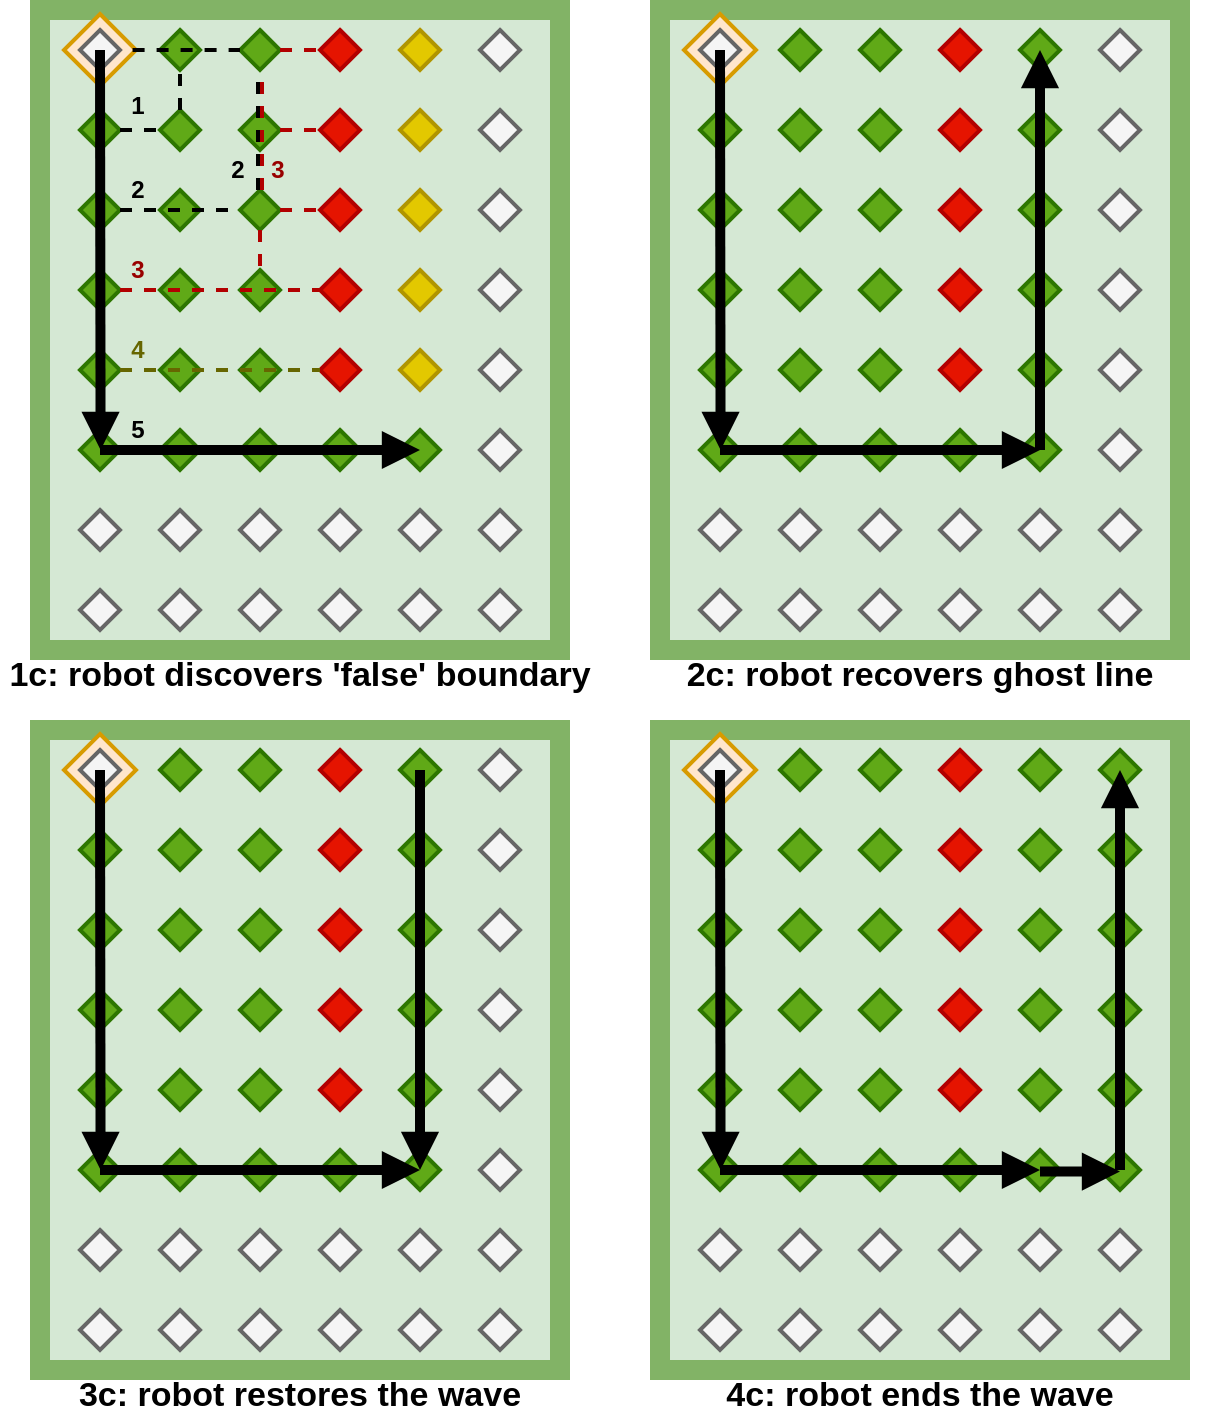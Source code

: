 <mxfile version="14.4.3" type="device"><diagram id="38rpAJSljCp4Y_t4XJB3" name="Pagina-1"><mxGraphModel dx="852" dy="494" grid="1" gridSize="10" guides="1" tooltips="1" connect="1" arrows="1" fold="1" page="1" pageScale="1" pageWidth="827" pageHeight="1169" math="0" shadow="0"><root><mxCell id="0"/><mxCell id="1" parent="0"/><mxCell id="gMYoaHBSusIvYIZKSMCl-1" value="" style="rounded=0;whiteSpace=wrap;html=1;strokeColor=#82b366;perimeterSpacing=0;strokeWidth=10;glass=0;shadow=0;sketch=0;fillColor=#D5E8D4;" parent="1" vertex="1"><mxGeometry x="180" y="360" width="260" height="320" as="geometry"/></mxCell><mxCell id="gMYoaHBSusIvYIZKSMCl-2" value="" style="rhombus;whiteSpace=wrap;html=1;strokeWidth=2;fillColor=#ffe6cc;strokeColor=#d79b00;" parent="1" vertex="1"><mxGeometry x="192" y="362" width="36" height="36" as="geometry"/></mxCell><mxCell id="gMYoaHBSusIvYIZKSMCl-3" value="" style="rhombus;whiteSpace=wrap;html=1;strokeWidth=2;fillColor=#f5f5f5;strokeColor=#666666;fontColor=#333333;" parent="1" vertex="1"><mxGeometry x="400.0" y="650" width="20" height="20" as="geometry"/></mxCell><mxCell id="gMYoaHBSusIvYIZKSMCl-4" value="" style="rhombus;whiteSpace=wrap;html=1;strokeWidth=2;fillColor=#f5f5f5;strokeColor=#666666;fontColor=#333333;" parent="1" vertex="1"><mxGeometry x="400.0" y="610" width="20" height="20" as="geometry"/></mxCell><mxCell id="gMYoaHBSusIvYIZKSMCl-5" value="" style="rhombus;whiteSpace=wrap;html=1;strokeWidth=2;fillColor=#f5f5f5;strokeColor=#666666;fontColor=#333333;" parent="1" vertex="1"><mxGeometry x="200" y="650" width="20" height="20" as="geometry"/></mxCell><mxCell id="gMYoaHBSusIvYIZKSMCl-6" value="" style="rhombus;whiteSpace=wrap;html=1;strokeWidth=2;fillColor=#f5f5f5;strokeColor=#666666;fontColor=#333333;" parent="1" vertex="1"><mxGeometry x="200" y="610" width="20" height="20" as="geometry"/></mxCell><mxCell id="gMYoaHBSusIvYIZKSMCl-7" value="" style="rhombus;whiteSpace=wrap;html=1;strokeWidth=2;fillColor=#60a917;strokeColor=#2D7600;fontColor=#ffffff;" parent="1" vertex="1"><mxGeometry x="280" y="570" width="20" height="20" as="geometry"/></mxCell><mxCell id="gMYoaHBSusIvYIZKSMCl-8" value="" style="rhombus;whiteSpace=wrap;html=1;strokeWidth=2;fillColor=#60a917;strokeColor=#2D7600;fontColor=#ffffff;" parent="1" vertex="1"><mxGeometry x="320.0" y="570" width="20" height="20" as="geometry"/></mxCell><mxCell id="gMYoaHBSusIvYIZKSMCl-9" value="" style="rhombus;whiteSpace=wrap;html=1;strokeWidth=2;fillColor=#60a917;strokeColor=#2D7600;fontColor=#ffffff;" parent="1" vertex="1"><mxGeometry x="360.0" y="570" width="20" height="20" as="geometry"/></mxCell><mxCell id="gMYoaHBSusIvYIZKSMCl-10" value="" style="rhombus;whiteSpace=wrap;html=1;strokeWidth=2;fillColor=#f5f5f5;strokeColor=#666666;fontColor=#333333;" parent="1" vertex="1"><mxGeometry x="400.0" y="570" width="20" height="20" as="geometry"/></mxCell><mxCell id="gMYoaHBSusIvYIZKSMCl-11" value="" style="rhombus;whiteSpace=wrap;html=1;strokeWidth=2;fillColor=#60a917;strokeColor=#2D7600;fontColor=#ffffff;" parent="1" vertex="1"><mxGeometry x="200" y="570" width="20" height="20" as="geometry"/></mxCell><mxCell id="gMYoaHBSusIvYIZKSMCl-12" value="" style="rhombus;whiteSpace=wrap;html=1;strokeWidth=2;fillColor=#60a917;strokeColor=#2D7600;fontColor=#ffffff;" parent="1" vertex="1"><mxGeometry x="240" y="570" width="20" height="20" as="geometry"/></mxCell><mxCell id="gMYoaHBSusIvYIZKSMCl-13" value="" style="rhombus;whiteSpace=wrap;html=1;strokeWidth=2;fillColor=#60a917;strokeColor=#2D7600;fontColor=#ffffff;" parent="1" vertex="1"><mxGeometry x="280" y="530" width="20" height="20" as="geometry"/></mxCell><mxCell id="gMYoaHBSusIvYIZKSMCl-14" value="" style="rhombus;whiteSpace=wrap;html=1;strokeWidth=2;fillColor=#e51400;strokeColor=#B20000;fontColor=#ffffff;" parent="1" vertex="1"><mxGeometry x="320.0" y="530" width="20" height="20" as="geometry"/></mxCell><mxCell id="gMYoaHBSusIvYIZKSMCl-15" value="" style="rhombus;whiteSpace=wrap;html=1;strokeWidth=2;fillColor=#e3c800;strokeColor=#B09500;fontColor=#ffffff;" parent="1" vertex="1"><mxGeometry x="360.0" y="530" width="20" height="20" as="geometry"/></mxCell><mxCell id="gMYoaHBSusIvYIZKSMCl-16" value="" style="rhombus;whiteSpace=wrap;html=1;strokeWidth=2;fillColor=#f5f5f5;strokeColor=#666666;fontColor=#333333;" parent="1" vertex="1"><mxGeometry x="400.0" y="530" width="20" height="20" as="geometry"/></mxCell><mxCell id="gMYoaHBSusIvYIZKSMCl-17" value="" style="rhombus;whiteSpace=wrap;html=1;strokeWidth=2;fillColor=#60a917;strokeColor=#2D7600;fontColor=#ffffff;" parent="1" vertex="1"><mxGeometry x="200" y="530" width="20" height="20" as="geometry"/></mxCell><mxCell id="gMYoaHBSusIvYIZKSMCl-18" value="" style="rhombus;whiteSpace=wrap;html=1;strokeWidth=2;fillColor=#60a917;strokeColor=#2D7600;fontColor=#ffffff;" parent="1" vertex="1"><mxGeometry x="240" y="530" width="20" height="20" as="geometry"/></mxCell><mxCell id="gMYoaHBSusIvYIZKSMCl-19" value="" style="rhombus;whiteSpace=wrap;html=1;strokeWidth=2;fillColor=#60a917;strokeColor=#2D7600;fontColor=#ffffff;" parent="1" vertex="1"><mxGeometry x="280" y="490" width="20" height="20" as="geometry"/></mxCell><mxCell id="gMYoaHBSusIvYIZKSMCl-20" value="" style="rhombus;whiteSpace=wrap;html=1;strokeWidth=2;fillColor=#e51400;strokeColor=#B20000;fontColor=#ffffff;" parent="1" vertex="1"><mxGeometry x="320.0" y="490" width="20" height="20" as="geometry"/></mxCell><mxCell id="gMYoaHBSusIvYIZKSMCl-21" value="" style="rhombus;whiteSpace=wrap;html=1;strokeWidth=2;fillColor=#e3c800;strokeColor=#B09500;fontColor=#ffffff;" parent="1" vertex="1"><mxGeometry x="360.0" y="490" width="20" height="20" as="geometry"/></mxCell><mxCell id="gMYoaHBSusIvYIZKSMCl-22" value="" style="rhombus;whiteSpace=wrap;html=1;strokeWidth=2;fillColor=#f5f5f5;strokeColor=#666666;fontColor=#333333;" parent="1" vertex="1"><mxGeometry x="400.0" y="490" width="20" height="20" as="geometry"/></mxCell><mxCell id="gMYoaHBSusIvYIZKSMCl-23" value="" style="rhombus;whiteSpace=wrap;html=1;strokeWidth=2;fillColor=#60a917;strokeColor=#2D7600;fontColor=#ffffff;" parent="1" vertex="1"><mxGeometry x="200" y="490" width="20" height="20" as="geometry"/></mxCell><mxCell id="gMYoaHBSusIvYIZKSMCl-24" value="" style="rhombus;whiteSpace=wrap;html=1;strokeWidth=2;fillColor=#60a917;strokeColor=#2D7600;fontColor=#ffffff;" parent="1" vertex="1"><mxGeometry x="240" y="490" width="20" height="20" as="geometry"/></mxCell><mxCell id="gMYoaHBSusIvYIZKSMCl-25" value="" style="rhombus;whiteSpace=wrap;html=1;strokeWidth=2;fillColor=#60a917;strokeColor=#2D7600;fontColor=#ffffff;" parent="1" vertex="1"><mxGeometry x="280" y="450" width="20" height="20" as="geometry"/></mxCell><mxCell id="gMYoaHBSusIvYIZKSMCl-26" value="" style="rhombus;whiteSpace=wrap;html=1;strokeWidth=2;fillColor=#e51400;fontColor=#ffffff;strokeColor=#B20000;" parent="1" vertex="1"><mxGeometry x="320.0" y="450" width="20" height="20" as="geometry"/></mxCell><mxCell id="gMYoaHBSusIvYIZKSMCl-27" value="" style="rhombus;whiteSpace=wrap;html=1;strokeWidth=2;fillColor=#e3c800;strokeColor=#B09500;fontColor=#ffffff;" parent="1" vertex="1"><mxGeometry x="360.0" y="450" width="20" height="20" as="geometry"/></mxCell><mxCell id="gMYoaHBSusIvYIZKSMCl-28" value="" style="rhombus;whiteSpace=wrap;html=1;strokeWidth=2;fillColor=#f5f5f5;strokeColor=#666666;fontColor=#333333;" parent="1" vertex="1"><mxGeometry x="400.0" y="450" width="20" height="20" as="geometry"/></mxCell><mxCell id="gMYoaHBSusIvYIZKSMCl-29" value="" style="rhombus;whiteSpace=wrap;html=1;strokeWidth=2;fillColor=#60a917;strokeColor=#2D7600;fontColor=#ffffff;" parent="1" vertex="1"><mxGeometry x="200" y="450" width="20" height="20" as="geometry"/></mxCell><mxCell id="gMYoaHBSusIvYIZKSMCl-30" value="" style="rhombus;whiteSpace=wrap;html=1;strokeWidth=2;fillColor=#60a917;strokeColor=#2D7600;fontColor=#ffffff;" parent="1" vertex="1"><mxGeometry x="240" y="450" width="20" height="20" as="geometry"/></mxCell><mxCell id="gMYoaHBSusIvYIZKSMCl-31" value="" style="rhombus;whiteSpace=wrap;html=1;strokeWidth=2;fillColor=#60a917;strokeColor=#2D7600;fontColor=#ffffff;" parent="1" vertex="1"><mxGeometry x="280" y="370" width="20" height="20" as="geometry"/></mxCell><mxCell id="gMYoaHBSusIvYIZKSMCl-32" value="" style="rhombus;whiteSpace=wrap;html=1;strokeWidth=2;fillColor=#e51400;strokeColor=#B20000;fontColor=#ffffff;" parent="1" vertex="1"><mxGeometry x="320.0" y="370" width="20" height="20" as="geometry"/></mxCell><mxCell id="gMYoaHBSusIvYIZKSMCl-33" value="" style="rhombus;whiteSpace=wrap;html=1;strokeWidth=2;fillColor=#e3c800;strokeColor=#B09500;fontColor=#ffffff;" parent="1" vertex="1"><mxGeometry x="360.0" y="370" width="20" height="20" as="geometry"/></mxCell><mxCell id="gMYoaHBSusIvYIZKSMCl-34" value="" style="rhombus;whiteSpace=wrap;html=1;strokeWidth=2;fillColor=#f5f5f5;strokeColor=#666666;fontColor=#333333;" parent="1" vertex="1"><mxGeometry x="400.0" y="370" width="20" height="20" as="geometry"/></mxCell><mxCell id="gMYoaHBSusIvYIZKSMCl-35" value="" style="rhombus;whiteSpace=wrap;html=1;strokeWidth=2;fillColor=#f5f5f5;strokeColor=#666666;fontColor=#333333;" parent="1" vertex="1"><mxGeometry x="200" y="370" width="20" height="20" as="geometry"/></mxCell><mxCell id="gMYoaHBSusIvYIZKSMCl-36" value="" style="rhombus;whiteSpace=wrap;html=1;strokeWidth=2;fillColor=#60a917;strokeColor=#2D7600;fontColor=#ffffff;" parent="1" vertex="1"><mxGeometry x="240" y="370" width="20" height="20" as="geometry"/></mxCell><mxCell id="gMYoaHBSusIvYIZKSMCl-37" value="" style="rhombus;whiteSpace=wrap;html=1;strokeWidth=2;fillColor=#60a917;strokeColor=#2D7600;fontColor=#ffffff;" parent="1" vertex="1"><mxGeometry x="280" y="410" width="20" height="20" as="geometry"/></mxCell><mxCell id="gMYoaHBSusIvYIZKSMCl-38" value="" style="rhombus;whiteSpace=wrap;html=1;strokeWidth=2;fillColor=#e51400;strokeColor=#B20000;fontColor=#ffffff;" parent="1" vertex="1"><mxGeometry x="320.0" y="410" width="20" height="20" as="geometry"/></mxCell><mxCell id="gMYoaHBSusIvYIZKSMCl-39" value="" style="rhombus;whiteSpace=wrap;html=1;strokeWidth=2;fillColor=#e3c800;strokeColor=#B09500;fontColor=#ffffff;" parent="1" vertex="1"><mxGeometry x="360.0" y="410" width="20" height="20" as="geometry"/></mxCell><mxCell id="gMYoaHBSusIvYIZKSMCl-40" value="" style="rhombus;whiteSpace=wrap;html=1;strokeWidth=2;fillColor=#f5f5f5;strokeColor=#666666;fontColor=#333333;" parent="1" vertex="1"><mxGeometry x="400.0" y="410" width="20" height="20" as="geometry"/></mxCell><mxCell id="gMYoaHBSusIvYIZKSMCl-41" value="" style="rhombus;whiteSpace=wrap;html=1;strokeWidth=2;fillColor=#60a917;strokeColor=#2D7600;fontColor=#ffffff;" parent="1" vertex="1"><mxGeometry x="200" y="410" width="20" height="20" as="geometry"/></mxCell><mxCell id="gMYoaHBSusIvYIZKSMCl-42" value="" style="rhombus;whiteSpace=wrap;html=1;strokeWidth=2;fillColor=#60a917;strokeColor=#2D7600;fontColor=#ffffff;" parent="1" vertex="1"><mxGeometry x="240" y="410" width="20" height="20" as="geometry"/></mxCell><mxCell id="gMYoaHBSusIvYIZKSMCl-43" value="" style="rhombus;whiteSpace=wrap;html=1;strokeWidth=2;fillColor=#f5f5f5;strokeColor=#666666;fontColor=#333333;" parent="1" vertex="1"><mxGeometry x="280" y="610" width="20" height="20" as="geometry"/></mxCell><mxCell id="gMYoaHBSusIvYIZKSMCl-44" value="" style="rhombus;whiteSpace=wrap;html=1;strokeWidth=2;fillColor=#f5f5f5;strokeColor=#666666;fontColor=#333333;" parent="1" vertex="1"><mxGeometry x="320.0" y="610" width="20" height="20" as="geometry"/></mxCell><mxCell id="gMYoaHBSusIvYIZKSMCl-45" value="" style="rhombus;whiteSpace=wrap;html=1;strokeWidth=2;fillColor=#f5f5f5;strokeColor=#666666;fontColor=#333333;" parent="1" vertex="1"><mxGeometry x="360.0" y="610" width="20" height="20" as="geometry"/></mxCell><mxCell id="gMYoaHBSusIvYIZKSMCl-46" value="" style="rhombus;whiteSpace=wrap;html=1;strokeWidth=2;fillColor=#f5f5f5;strokeColor=#666666;fontColor=#333333;" parent="1" vertex="1"><mxGeometry x="240" y="610" width="20" height="20" as="geometry"/></mxCell><mxCell id="gMYoaHBSusIvYIZKSMCl-47" value="" style="rhombus;whiteSpace=wrap;html=1;strokeWidth=2;fillColor=#f5f5f5;strokeColor=#666666;fontColor=#333333;" parent="1" vertex="1"><mxGeometry x="280" y="650" width="20" height="20" as="geometry"/></mxCell><mxCell id="gMYoaHBSusIvYIZKSMCl-48" value="" style="rhombus;whiteSpace=wrap;html=1;strokeWidth=2;fillColor=#f5f5f5;strokeColor=#666666;fontColor=#333333;" parent="1" vertex="1"><mxGeometry x="320.0" y="650" width="20" height="20" as="geometry"/></mxCell><mxCell id="gMYoaHBSusIvYIZKSMCl-49" value="" style="rhombus;whiteSpace=wrap;html=1;strokeWidth=2;fillColor=#f5f5f5;strokeColor=#666666;fontColor=#333333;" parent="1" vertex="1"><mxGeometry x="360.0" y="650" width="20" height="20" as="geometry"/></mxCell><mxCell id="gMYoaHBSusIvYIZKSMCl-50" value="" style="rhombus;whiteSpace=wrap;html=1;strokeWidth=2;fillColor=#f5f5f5;strokeColor=#666666;fontColor=#333333;" parent="1" vertex="1"><mxGeometry x="240" y="650" width="20" height="20" as="geometry"/></mxCell><mxCell id="gMYoaHBSusIvYIZKSMCl-59" value="1c: robot discovers 'false' boundary" style="text;html=1;strokeColor=none;fillColor=none;align=center;verticalAlign=middle;whiteSpace=wrap;rounded=0;fontStyle=1;fontSize=17;" parent="1" vertex="1"><mxGeometry x="160" y="683" width="300" height="20" as="geometry"/></mxCell><mxCell id="gMYoaHBSusIvYIZKSMCl-61" value="" style="endArrow=block;html=1;strokeWidth=5;endFill=1;fillColor=#f8cecc;exitX=0.5;exitY=0.5;exitDx=0;exitDy=0;exitPerimeter=0;entryX=0.515;entryY=0.5;entryDx=0;entryDy=0;entryPerimeter=0;" parent="1" source="gMYoaHBSusIvYIZKSMCl-35" target="gMYoaHBSusIvYIZKSMCl-11" edge="1"><mxGeometry width="50" height="50" relative="1" as="geometry"><mxPoint x="220.0" y="30" as="sourcePoint"/><mxPoint x="210.3" y="500" as="targetPoint"/></mxGeometry></mxCell><mxCell id="9AWVZ_KktscwCIhMU_qA-1" value="" style="endArrow=none;dashed=1;html=1;fontStyle=1;entryX=0;entryY=0.5;entryDx=0;entryDy=0;strokeWidth=2;" edge="1" parent="1" target="gMYoaHBSusIvYIZKSMCl-31"><mxGeometry width="50" height="50" relative="1" as="geometry"><mxPoint x="226.3" y="380" as="sourcePoint"/><mxPoint x="316.3" y="380" as="targetPoint"/></mxGeometry></mxCell><mxCell id="9AWVZ_KktscwCIhMU_qA-4" value="" style="endArrow=none;dashed=1;html=1;entryX=0;entryY=0.5;entryDx=0;entryDy=0;exitX=1;exitY=0.5;exitDx=0;exitDy=0;fillColor=#e51400;strokeColor=#B20000;strokeWidth=2;" edge="1" parent="1" source="gMYoaHBSusIvYIZKSMCl-23" target="gMYoaHBSusIvYIZKSMCl-20"><mxGeometry width="50" height="50" relative="1" as="geometry"><mxPoint x="216.3" y="500" as="sourcePoint"/><mxPoint x="316.3" y="500" as="targetPoint"/></mxGeometry></mxCell><mxCell id="9AWVZ_KktscwCIhMU_qA-9" value="" style="endArrow=none;dashed=1;html=1;fontStyle=1;entryX=0;entryY=0.5;entryDx=0;entryDy=0;exitX=1;exitY=0.5;exitDx=0;exitDy=0;strokeWidth=2;" edge="1" parent="1" source="gMYoaHBSusIvYIZKSMCl-41" target="gMYoaHBSusIvYIZKSMCl-42"><mxGeometry width="50" height="50" relative="1" as="geometry"><mxPoint x="236.3" y="390" as="sourcePoint"/><mxPoint x="330.0" y="390" as="targetPoint"/></mxGeometry></mxCell><mxCell id="9AWVZ_KktscwCIhMU_qA-10" value="" style="endArrow=none;dashed=1;html=1;fontStyle=1;entryX=0.5;entryY=1;entryDx=0;entryDy=0;exitX=0.5;exitY=0;exitDx=0;exitDy=0;strokeWidth=2;" edge="1" parent="1" source="gMYoaHBSusIvYIZKSMCl-42" target="gMYoaHBSusIvYIZKSMCl-36"><mxGeometry width="50" height="50" relative="1" as="geometry"><mxPoint x="246.3" y="400" as="sourcePoint"/><mxPoint x="340.0" y="400" as="targetPoint"/></mxGeometry></mxCell><mxCell id="9AWVZ_KktscwCIhMU_qA-11" value="" style="endArrow=none;dashed=1;html=1;fontStyle=1;entryX=0;entryY=0.5;entryDx=0;entryDy=0;exitX=1;exitY=0.5;exitDx=0;exitDy=0;strokeWidth=2;" edge="1" parent="1" source="gMYoaHBSusIvYIZKSMCl-29" target="gMYoaHBSusIvYIZKSMCl-25"><mxGeometry width="50" height="50" relative="1" as="geometry"><mxPoint x="236.3" y="390" as="sourcePoint"/><mxPoint x="330.0" y="390" as="targetPoint"/></mxGeometry></mxCell><mxCell id="9AWVZ_KktscwCIhMU_qA-12" value="" style="endArrow=none;dashed=1;html=1;fontStyle=1;entryX=0.5;entryY=1;entryDx=0;entryDy=0;exitX=0.5;exitY=0;exitDx=0;exitDy=0;strokeWidth=2;" edge="1" parent="1"><mxGeometry width="50" height="50" relative="1" as="geometry"><mxPoint x="289.0" y="450" as="sourcePoint"/><mxPoint x="289.0" y="390" as="targetPoint"/></mxGeometry></mxCell><mxCell id="9AWVZ_KktscwCIhMU_qA-14" value="" style="endArrow=none;dashed=1;html=1;entryX=0;entryY=0.5;entryDx=0;entryDy=0;exitX=1;exitY=0.5;exitDx=0;exitDy=0;fillColor=#e3c800;strokeColor=#666600;strokeWidth=2;" edge="1" parent="1" source="gMYoaHBSusIvYIZKSMCl-17" target="gMYoaHBSusIvYIZKSMCl-14"><mxGeometry width="50" height="50" relative="1" as="geometry"><mxPoint x="230.0" y="510" as="sourcePoint"/><mxPoint x="330.0" y="510" as="targetPoint"/></mxGeometry></mxCell><mxCell id="9AWVZ_KktscwCIhMU_qA-15" value="1" style="text;html=1;strokeColor=none;fillColor=none;align=center;verticalAlign=middle;whiteSpace=wrap;rounded=0;fontStyle=1" vertex="1" parent="1"><mxGeometry x="220" y="398" width="18" height="20" as="geometry"/></mxCell><mxCell id="9AWVZ_KktscwCIhMU_qA-16" value="2" style="text;html=1;strokeColor=none;fillColor=none;align=center;verticalAlign=middle;whiteSpace=wrap;rounded=0;fontStyle=1" vertex="1" parent="1"><mxGeometry x="220" y="440" width="18" height="20" as="geometry"/></mxCell><mxCell id="9AWVZ_KktscwCIhMU_qA-17" value="3" style="text;html=1;strokeColor=none;fillColor=none;align=center;verticalAlign=middle;whiteSpace=wrap;rounded=0;fontStyle=1;fontColor=#990000;" vertex="1" parent="1"><mxGeometry x="220" y="480" width="18" height="20" as="geometry"/></mxCell><mxCell id="9AWVZ_KktscwCIhMU_qA-18" value="4" style="text;html=1;strokeColor=none;fillColor=none;align=center;verticalAlign=middle;whiteSpace=wrap;rounded=0;fontStyle=1;fontColor=#666600;" vertex="1" parent="1"><mxGeometry x="220" y="520" width="18" height="20" as="geometry"/></mxCell><mxCell id="9AWVZ_KktscwCIhMU_qA-19" value="" style="endArrow=block;html=1;strokeWidth=5;endFill=1;fillColor=#f8cecc;entryX=0.5;entryY=0.5;entryDx=0;entryDy=0;entryPerimeter=0;" edge="1" parent="1" target="gMYoaHBSusIvYIZKSMCl-9"><mxGeometry width="50" height="50" relative="1" as="geometry"><mxPoint x="210" y="580" as="sourcePoint"/><mxPoint x="220.3" y="590" as="targetPoint"/></mxGeometry></mxCell><mxCell id="9AWVZ_KktscwCIhMU_qA-20" value="5" style="text;html=1;strokeColor=none;fillColor=none;align=center;verticalAlign=middle;whiteSpace=wrap;rounded=0;fontStyle=1;" vertex="1" parent="1"><mxGeometry x="220" y="560" width="18" height="20" as="geometry"/></mxCell><mxCell id="9AWVZ_KktscwCIhMU_qA-21" value="" style="endArrow=none;dashed=1;html=1;entryX=0.5;entryY=0;entryDx=0;entryDy=0;exitX=0.5;exitY=1;exitDx=0;exitDy=0;fillColor=#e51400;strokeColor=#B20000;strokeWidth=2;" edge="1" parent="1" source="gMYoaHBSusIvYIZKSMCl-25" target="gMYoaHBSusIvYIZKSMCl-19"><mxGeometry width="50" height="50" relative="1" as="geometry"><mxPoint x="230" y="510" as="sourcePoint"/><mxPoint x="330" y="510" as="targetPoint"/></mxGeometry></mxCell><mxCell id="9AWVZ_KktscwCIhMU_qA-22" value="" style="endArrow=none;dashed=1;html=1;entryX=0;entryY=0.5;entryDx=0;entryDy=0;exitX=1;exitY=0.5;exitDx=0;exitDy=0;fillColor=#e51400;strokeColor=#B20000;strokeWidth=2;" edge="1" parent="1" source="gMYoaHBSusIvYIZKSMCl-25" target="gMYoaHBSusIvYIZKSMCl-26"><mxGeometry width="50" height="50" relative="1" as="geometry"><mxPoint x="240" y="520" as="sourcePoint"/><mxPoint x="340" y="520" as="targetPoint"/></mxGeometry></mxCell><mxCell id="9AWVZ_KktscwCIhMU_qA-23" value="" style="endArrow=none;dashed=1;html=1;entryX=0;entryY=0.5;entryDx=0;entryDy=0;exitX=1;exitY=0.5;exitDx=0;exitDy=0;fillColor=#e51400;strokeColor=#B20000;strokeWidth=2;" edge="1" parent="1" source="gMYoaHBSusIvYIZKSMCl-37" target="gMYoaHBSusIvYIZKSMCl-38"><mxGeometry width="50" height="50" relative="1" as="geometry"><mxPoint x="250" y="530" as="sourcePoint"/><mxPoint x="350" y="530" as="targetPoint"/></mxGeometry></mxCell><mxCell id="9AWVZ_KktscwCIhMU_qA-24" value="" style="endArrow=none;dashed=1;html=1;entryX=0;entryY=0.5;entryDx=0;entryDy=0;exitX=1;exitY=0.5;exitDx=0;exitDy=0;fillColor=#e51400;strokeColor=#B20000;strokeWidth=2;" edge="1" parent="1" source="gMYoaHBSusIvYIZKSMCl-31" target="gMYoaHBSusIvYIZKSMCl-32"><mxGeometry width="50" height="50" relative="1" as="geometry"><mxPoint x="260" y="540" as="sourcePoint"/><mxPoint x="360" y="540" as="targetPoint"/></mxGeometry></mxCell><mxCell id="9AWVZ_KktscwCIhMU_qA-25" value="" style="endArrow=none;dashed=1;html=1;entryX=0.5;entryY=1;entryDx=0;entryDy=0;exitX=0.5;exitY=0;exitDx=0;exitDy=0;fillColor=#e51400;strokeColor=#B20000;strokeWidth=2;" edge="1" parent="1"><mxGeometry width="50" height="50" relative="1" as="geometry"><mxPoint x="291.0" y="450" as="sourcePoint"/><mxPoint x="291.0" y="390" as="targetPoint"/></mxGeometry></mxCell><mxCell id="9AWVZ_KktscwCIhMU_qA-27" value="2" style="text;html=1;strokeColor=none;fillColor=none;align=center;verticalAlign=middle;whiteSpace=wrap;rounded=0;fontStyle=1" vertex="1" parent="1"><mxGeometry x="270" y="430" width="18" height="20" as="geometry"/></mxCell><mxCell id="9AWVZ_KktscwCIhMU_qA-28" value="3" style="text;html=1;strokeColor=none;fillColor=none;align=center;verticalAlign=middle;whiteSpace=wrap;rounded=0;fontStyle=1;fontColor=#990000;" vertex="1" parent="1"><mxGeometry x="290" y="430" width="18" height="20" as="geometry"/></mxCell><mxCell id="9AWVZ_KktscwCIhMU_qA-32" value="" style="rounded=0;whiteSpace=wrap;html=1;strokeColor=#82b366;perimeterSpacing=0;strokeWidth=10;glass=0;shadow=0;sketch=0;fillColor=#D5E8D4;" vertex="1" parent="1"><mxGeometry x="490" y="360" width="260" height="320" as="geometry"/></mxCell><mxCell id="9AWVZ_KktscwCIhMU_qA-33" value="" style="rhombus;whiteSpace=wrap;html=1;strokeWidth=2;fillColor=#ffe6cc;strokeColor=#d79b00;" vertex="1" parent="1"><mxGeometry x="502" y="362" width="36" height="36" as="geometry"/></mxCell><mxCell id="9AWVZ_KktscwCIhMU_qA-34" value="" style="rhombus;whiteSpace=wrap;html=1;strokeWidth=2;fillColor=#f5f5f5;strokeColor=#666666;fontColor=#333333;" vertex="1" parent="1"><mxGeometry x="710" y="650" width="20" height="20" as="geometry"/></mxCell><mxCell id="9AWVZ_KktscwCIhMU_qA-35" value="" style="rhombus;whiteSpace=wrap;html=1;strokeWidth=2;fillColor=#f5f5f5;strokeColor=#666666;fontColor=#333333;" vertex="1" parent="1"><mxGeometry x="710" y="610" width="20" height="20" as="geometry"/></mxCell><mxCell id="9AWVZ_KktscwCIhMU_qA-36" value="" style="rhombus;whiteSpace=wrap;html=1;strokeWidth=2;fillColor=#f5f5f5;strokeColor=#666666;fontColor=#333333;" vertex="1" parent="1"><mxGeometry x="510" y="650" width="20" height="20" as="geometry"/></mxCell><mxCell id="9AWVZ_KktscwCIhMU_qA-37" value="" style="rhombus;whiteSpace=wrap;html=1;strokeWidth=2;fillColor=#f5f5f5;strokeColor=#666666;fontColor=#333333;" vertex="1" parent="1"><mxGeometry x="510" y="610" width="20" height="20" as="geometry"/></mxCell><mxCell id="9AWVZ_KktscwCIhMU_qA-38" value="" style="rhombus;whiteSpace=wrap;html=1;strokeWidth=2;fillColor=#60a917;strokeColor=#2D7600;fontColor=#ffffff;" vertex="1" parent="1"><mxGeometry x="590" y="570" width="20" height="20" as="geometry"/></mxCell><mxCell id="9AWVZ_KktscwCIhMU_qA-39" value="" style="rhombus;whiteSpace=wrap;html=1;strokeWidth=2;fillColor=#60a917;strokeColor=#2D7600;fontColor=#ffffff;" vertex="1" parent="1"><mxGeometry x="630" y="570" width="20" height="20" as="geometry"/></mxCell><mxCell id="9AWVZ_KktscwCIhMU_qA-40" value="" style="rhombus;whiteSpace=wrap;html=1;strokeWidth=2;fillColor=#60a917;strokeColor=#2D7600;fontColor=#ffffff;" vertex="1" parent="1"><mxGeometry x="670" y="570" width="20" height="20" as="geometry"/></mxCell><mxCell id="9AWVZ_KktscwCIhMU_qA-41" value="" style="rhombus;whiteSpace=wrap;html=1;strokeWidth=2;fillColor=#f5f5f5;strokeColor=#666666;fontColor=#333333;" vertex="1" parent="1"><mxGeometry x="710" y="570" width="20" height="20" as="geometry"/></mxCell><mxCell id="9AWVZ_KktscwCIhMU_qA-42" value="" style="rhombus;whiteSpace=wrap;html=1;strokeWidth=2;fillColor=#60a917;strokeColor=#2D7600;fontColor=#ffffff;" vertex="1" parent="1"><mxGeometry x="510" y="570" width="20" height="20" as="geometry"/></mxCell><mxCell id="9AWVZ_KktscwCIhMU_qA-43" value="" style="rhombus;whiteSpace=wrap;html=1;strokeWidth=2;fillColor=#60a917;strokeColor=#2D7600;fontColor=#ffffff;" vertex="1" parent="1"><mxGeometry x="550" y="570" width="20" height="20" as="geometry"/></mxCell><mxCell id="9AWVZ_KktscwCIhMU_qA-44" value="" style="rhombus;whiteSpace=wrap;html=1;strokeWidth=2;fillColor=#60a917;strokeColor=#2D7600;fontColor=#ffffff;" vertex="1" parent="1"><mxGeometry x="590" y="530" width="20" height="20" as="geometry"/></mxCell><mxCell id="9AWVZ_KktscwCIhMU_qA-45" value="" style="rhombus;whiteSpace=wrap;html=1;strokeWidth=2;fillColor=#e51400;strokeColor=#B20000;fontColor=#ffffff;" vertex="1" parent="1"><mxGeometry x="630" y="530" width="20" height="20" as="geometry"/></mxCell><mxCell id="9AWVZ_KktscwCIhMU_qA-46" value="" style="rhombus;whiteSpace=wrap;html=1;strokeWidth=2;fillColor=#60a917;strokeColor=#2D7600;fontColor=#ffffff;" vertex="1" parent="1"><mxGeometry x="670" y="530" width="20" height="20" as="geometry"/></mxCell><mxCell id="9AWVZ_KktscwCIhMU_qA-47" value="" style="rhombus;whiteSpace=wrap;html=1;strokeWidth=2;fillColor=#f5f5f5;strokeColor=#666666;fontColor=#333333;" vertex="1" parent="1"><mxGeometry x="710" y="530" width="20" height="20" as="geometry"/></mxCell><mxCell id="9AWVZ_KktscwCIhMU_qA-48" value="" style="rhombus;whiteSpace=wrap;html=1;strokeWidth=2;fillColor=#60a917;strokeColor=#2D7600;fontColor=#ffffff;" vertex="1" parent="1"><mxGeometry x="510" y="530" width="20" height="20" as="geometry"/></mxCell><mxCell id="9AWVZ_KktscwCIhMU_qA-49" value="" style="rhombus;whiteSpace=wrap;html=1;strokeWidth=2;fillColor=#60a917;strokeColor=#2D7600;fontColor=#ffffff;" vertex="1" parent="1"><mxGeometry x="550" y="530" width="20" height="20" as="geometry"/></mxCell><mxCell id="9AWVZ_KktscwCIhMU_qA-50" value="" style="rhombus;whiteSpace=wrap;html=1;strokeWidth=2;fillColor=#60a917;strokeColor=#2D7600;fontColor=#ffffff;" vertex="1" parent="1"><mxGeometry x="590" y="490" width="20" height="20" as="geometry"/></mxCell><mxCell id="9AWVZ_KktscwCIhMU_qA-51" value="" style="rhombus;whiteSpace=wrap;html=1;strokeWidth=2;fillColor=#e51400;strokeColor=#B20000;fontColor=#ffffff;" vertex="1" parent="1"><mxGeometry x="630" y="490" width="20" height="20" as="geometry"/></mxCell><mxCell id="9AWVZ_KktscwCIhMU_qA-52" value="" style="rhombus;whiteSpace=wrap;html=1;strokeWidth=2;fillColor=#60a917;strokeColor=#2D7600;fontColor=#ffffff;" vertex="1" parent="1"><mxGeometry x="670" y="490" width="20" height="20" as="geometry"/></mxCell><mxCell id="9AWVZ_KktscwCIhMU_qA-53" value="" style="rhombus;whiteSpace=wrap;html=1;strokeWidth=2;fillColor=#f5f5f5;strokeColor=#666666;fontColor=#333333;" vertex="1" parent="1"><mxGeometry x="710" y="490" width="20" height="20" as="geometry"/></mxCell><mxCell id="9AWVZ_KktscwCIhMU_qA-54" value="" style="rhombus;whiteSpace=wrap;html=1;strokeWidth=2;fillColor=#60a917;strokeColor=#2D7600;fontColor=#ffffff;" vertex="1" parent="1"><mxGeometry x="510" y="490" width="20" height="20" as="geometry"/></mxCell><mxCell id="9AWVZ_KktscwCIhMU_qA-55" value="" style="rhombus;whiteSpace=wrap;html=1;strokeWidth=2;fillColor=#60a917;strokeColor=#2D7600;fontColor=#ffffff;" vertex="1" parent="1"><mxGeometry x="550" y="490" width="20" height="20" as="geometry"/></mxCell><mxCell id="9AWVZ_KktscwCIhMU_qA-56" value="" style="rhombus;whiteSpace=wrap;html=1;strokeWidth=2;fillColor=#60a917;strokeColor=#2D7600;fontColor=#ffffff;" vertex="1" parent="1"><mxGeometry x="590" y="450" width="20" height="20" as="geometry"/></mxCell><mxCell id="9AWVZ_KktscwCIhMU_qA-57" value="" style="rhombus;whiteSpace=wrap;html=1;strokeWidth=2;fillColor=#e51400;fontColor=#ffffff;strokeColor=#B20000;" vertex="1" parent="1"><mxGeometry x="630" y="450" width="20" height="20" as="geometry"/></mxCell><mxCell id="9AWVZ_KktscwCIhMU_qA-58" value="" style="rhombus;whiteSpace=wrap;html=1;strokeWidth=2;fillColor=#60a917;strokeColor=#2D7600;fontColor=#ffffff;" vertex="1" parent="1"><mxGeometry x="670" y="450" width="20" height="20" as="geometry"/></mxCell><mxCell id="9AWVZ_KktscwCIhMU_qA-59" value="" style="rhombus;whiteSpace=wrap;html=1;strokeWidth=2;fillColor=#f5f5f5;strokeColor=#666666;fontColor=#333333;" vertex="1" parent="1"><mxGeometry x="710" y="450" width="20" height="20" as="geometry"/></mxCell><mxCell id="9AWVZ_KktscwCIhMU_qA-60" value="" style="rhombus;whiteSpace=wrap;html=1;strokeWidth=2;fillColor=#60a917;strokeColor=#2D7600;fontColor=#ffffff;" vertex="1" parent="1"><mxGeometry x="510" y="450" width="20" height="20" as="geometry"/></mxCell><mxCell id="9AWVZ_KktscwCIhMU_qA-61" value="" style="rhombus;whiteSpace=wrap;html=1;strokeWidth=2;fillColor=#60a917;strokeColor=#2D7600;fontColor=#ffffff;" vertex="1" parent="1"><mxGeometry x="550" y="450" width="20" height="20" as="geometry"/></mxCell><mxCell id="9AWVZ_KktscwCIhMU_qA-62" value="" style="rhombus;whiteSpace=wrap;html=1;strokeWidth=2;fillColor=#60a917;strokeColor=#2D7600;fontColor=#ffffff;" vertex="1" parent="1"><mxGeometry x="590" y="370" width="20" height="20" as="geometry"/></mxCell><mxCell id="9AWVZ_KktscwCIhMU_qA-63" value="" style="rhombus;whiteSpace=wrap;html=1;strokeWidth=2;fillColor=#e51400;strokeColor=#B20000;fontColor=#ffffff;" vertex="1" parent="1"><mxGeometry x="630" y="370" width="20" height="20" as="geometry"/></mxCell><mxCell id="9AWVZ_KktscwCIhMU_qA-64" value="" style="rhombus;whiteSpace=wrap;html=1;strokeWidth=2;fillColor=#60a917;strokeColor=#2D7600;fontColor=#ffffff;" vertex="1" parent="1"><mxGeometry x="670" y="370" width="20" height="20" as="geometry"/></mxCell><mxCell id="9AWVZ_KktscwCIhMU_qA-65" value="" style="rhombus;whiteSpace=wrap;html=1;strokeWidth=2;fillColor=#f5f5f5;strokeColor=#666666;fontColor=#333333;" vertex="1" parent="1"><mxGeometry x="710" y="370" width="20" height="20" as="geometry"/></mxCell><mxCell id="9AWVZ_KktscwCIhMU_qA-66" value="" style="rhombus;whiteSpace=wrap;html=1;strokeWidth=2;fillColor=#f5f5f5;strokeColor=#666666;fontColor=#333333;" vertex="1" parent="1"><mxGeometry x="510" y="370" width="20" height="20" as="geometry"/></mxCell><mxCell id="9AWVZ_KktscwCIhMU_qA-67" value="" style="rhombus;whiteSpace=wrap;html=1;strokeWidth=2;fillColor=#60a917;strokeColor=#2D7600;fontColor=#ffffff;" vertex="1" parent="1"><mxGeometry x="550" y="370" width="20" height="20" as="geometry"/></mxCell><mxCell id="9AWVZ_KktscwCIhMU_qA-68" value="" style="rhombus;whiteSpace=wrap;html=1;strokeWidth=2;fillColor=#60a917;strokeColor=#2D7600;fontColor=#ffffff;" vertex="1" parent="1"><mxGeometry x="590" y="410" width="20" height="20" as="geometry"/></mxCell><mxCell id="9AWVZ_KktscwCIhMU_qA-69" value="" style="rhombus;whiteSpace=wrap;html=1;strokeWidth=2;fillColor=#e51400;strokeColor=#B20000;fontColor=#ffffff;" vertex="1" parent="1"><mxGeometry x="630" y="410" width="20" height="20" as="geometry"/></mxCell><mxCell id="9AWVZ_KktscwCIhMU_qA-70" value="" style="rhombus;whiteSpace=wrap;html=1;strokeWidth=2;fillColor=#60a917;strokeColor=#2D7600;fontColor=#ffffff;" vertex="1" parent="1"><mxGeometry x="670" y="410" width="20" height="20" as="geometry"/></mxCell><mxCell id="9AWVZ_KktscwCIhMU_qA-71" value="" style="rhombus;whiteSpace=wrap;html=1;strokeWidth=2;fillColor=#f5f5f5;strokeColor=#666666;fontColor=#333333;" vertex="1" parent="1"><mxGeometry x="710" y="410" width="20" height="20" as="geometry"/></mxCell><mxCell id="9AWVZ_KktscwCIhMU_qA-72" value="" style="rhombus;whiteSpace=wrap;html=1;strokeWidth=2;fillColor=#60a917;strokeColor=#2D7600;fontColor=#ffffff;" vertex="1" parent="1"><mxGeometry x="510" y="410" width="20" height="20" as="geometry"/></mxCell><mxCell id="9AWVZ_KktscwCIhMU_qA-73" value="" style="rhombus;whiteSpace=wrap;html=1;strokeWidth=2;fillColor=#60a917;strokeColor=#2D7600;fontColor=#ffffff;" vertex="1" parent="1"><mxGeometry x="550" y="410" width="20" height="20" as="geometry"/></mxCell><mxCell id="9AWVZ_KktscwCIhMU_qA-74" value="" style="rhombus;whiteSpace=wrap;html=1;strokeWidth=2;fillColor=#f5f5f5;strokeColor=#666666;fontColor=#333333;" vertex="1" parent="1"><mxGeometry x="590" y="610" width="20" height="20" as="geometry"/></mxCell><mxCell id="9AWVZ_KktscwCIhMU_qA-75" value="" style="rhombus;whiteSpace=wrap;html=1;strokeWidth=2;fillColor=#f5f5f5;strokeColor=#666666;fontColor=#333333;" vertex="1" parent="1"><mxGeometry x="630" y="610" width="20" height="20" as="geometry"/></mxCell><mxCell id="9AWVZ_KktscwCIhMU_qA-76" value="" style="rhombus;whiteSpace=wrap;html=1;strokeWidth=2;fillColor=#f5f5f5;strokeColor=#666666;fontColor=#333333;" vertex="1" parent="1"><mxGeometry x="670" y="610" width="20" height="20" as="geometry"/></mxCell><mxCell id="9AWVZ_KktscwCIhMU_qA-77" value="" style="rhombus;whiteSpace=wrap;html=1;strokeWidth=2;fillColor=#f5f5f5;strokeColor=#666666;fontColor=#333333;" vertex="1" parent="1"><mxGeometry x="550" y="610" width="20" height="20" as="geometry"/></mxCell><mxCell id="9AWVZ_KktscwCIhMU_qA-78" value="" style="rhombus;whiteSpace=wrap;html=1;strokeWidth=2;fillColor=#f5f5f5;strokeColor=#666666;fontColor=#333333;" vertex="1" parent="1"><mxGeometry x="590" y="650" width="20" height="20" as="geometry"/></mxCell><mxCell id="9AWVZ_KktscwCIhMU_qA-79" value="" style="rhombus;whiteSpace=wrap;html=1;strokeWidth=2;fillColor=#f5f5f5;strokeColor=#666666;fontColor=#333333;" vertex="1" parent="1"><mxGeometry x="630" y="650" width="20" height="20" as="geometry"/></mxCell><mxCell id="9AWVZ_KktscwCIhMU_qA-80" value="" style="rhombus;whiteSpace=wrap;html=1;strokeWidth=2;fillColor=#f5f5f5;strokeColor=#666666;fontColor=#333333;" vertex="1" parent="1"><mxGeometry x="670" y="650" width="20" height="20" as="geometry"/></mxCell><mxCell id="9AWVZ_KktscwCIhMU_qA-81" value="" style="rhombus;whiteSpace=wrap;html=1;strokeWidth=2;fillColor=#f5f5f5;strokeColor=#666666;fontColor=#333333;" vertex="1" parent="1"><mxGeometry x="550" y="650" width="20" height="20" as="geometry"/></mxCell><mxCell id="9AWVZ_KktscwCIhMU_qA-82" value="2c: robot recovers ghost line" style="text;html=1;strokeColor=none;fillColor=none;align=center;verticalAlign=middle;whiteSpace=wrap;rounded=0;fontStyle=1;fontSize=17;" vertex="1" parent="1"><mxGeometry x="470" y="683" width="300" height="20" as="geometry"/></mxCell><mxCell id="9AWVZ_KktscwCIhMU_qA-83" value="" style="endArrow=block;html=1;strokeWidth=5;endFill=1;fillColor=#f8cecc;exitX=0.5;exitY=0.5;exitDx=0;exitDy=0;exitPerimeter=0;entryX=0.515;entryY=0.5;entryDx=0;entryDy=0;entryPerimeter=0;" edge="1" parent="1" source="9AWVZ_KktscwCIhMU_qA-66" target="9AWVZ_KktscwCIhMU_qA-42"><mxGeometry width="50" height="50" relative="1" as="geometry"><mxPoint x="530" y="30" as="sourcePoint"/><mxPoint x="520.3" y="500" as="targetPoint"/></mxGeometry></mxCell><mxCell id="9AWVZ_KktscwCIhMU_qA-95" value="" style="endArrow=block;html=1;strokeWidth=5;endFill=1;fillColor=#f8cecc;entryX=0.5;entryY=0.5;entryDx=0;entryDy=0;entryPerimeter=0;" edge="1" parent="1" target="9AWVZ_KktscwCIhMU_qA-40"><mxGeometry width="50" height="50" relative="1" as="geometry"><mxPoint x="520" y="580" as="sourcePoint"/><mxPoint x="530.3" y="590" as="targetPoint"/></mxGeometry></mxCell><mxCell id="9AWVZ_KktscwCIhMU_qA-104" value="" style="endArrow=block;html=1;strokeWidth=5;endFill=1;fillColor=#f8cecc;entryX=0.5;entryY=0.5;entryDx=0;entryDy=0;entryPerimeter=0;" edge="1" parent="1" target="9AWVZ_KktscwCIhMU_qA-64"><mxGeometry width="50" height="50" relative="1" as="geometry"><mxPoint x="680" y="580" as="sourcePoint"/><mxPoint x="530.3" y="590.0" as="targetPoint"/></mxGeometry></mxCell><mxCell id="9AWVZ_KktscwCIhMU_qA-158" value="" style="rounded=0;whiteSpace=wrap;html=1;strokeColor=#82b366;perimeterSpacing=0;strokeWidth=10;glass=0;shadow=0;sketch=0;fillColor=#D5E8D4;" vertex="1" parent="1"><mxGeometry x="180" y="720" width="260" height="320" as="geometry"/></mxCell><mxCell id="9AWVZ_KktscwCIhMU_qA-159" value="" style="rhombus;whiteSpace=wrap;html=1;strokeWidth=2;fillColor=#ffe6cc;strokeColor=#d79b00;" vertex="1" parent="1"><mxGeometry x="192" y="722" width="36" height="36" as="geometry"/></mxCell><mxCell id="9AWVZ_KktscwCIhMU_qA-160" value="" style="rhombus;whiteSpace=wrap;html=1;strokeWidth=2;fillColor=#f5f5f5;strokeColor=#666666;fontColor=#333333;" vertex="1" parent="1"><mxGeometry x="400" y="1010" width="20" height="20" as="geometry"/></mxCell><mxCell id="9AWVZ_KktscwCIhMU_qA-161" value="" style="rhombus;whiteSpace=wrap;html=1;strokeWidth=2;fillColor=#f5f5f5;strokeColor=#666666;fontColor=#333333;" vertex="1" parent="1"><mxGeometry x="400" y="970" width="20" height="20" as="geometry"/></mxCell><mxCell id="9AWVZ_KktscwCIhMU_qA-162" value="" style="rhombus;whiteSpace=wrap;html=1;strokeWidth=2;fillColor=#f5f5f5;strokeColor=#666666;fontColor=#333333;" vertex="1" parent="1"><mxGeometry x="200" y="1010" width="20" height="20" as="geometry"/></mxCell><mxCell id="9AWVZ_KktscwCIhMU_qA-163" value="" style="rhombus;whiteSpace=wrap;html=1;strokeWidth=2;fillColor=#f5f5f5;strokeColor=#666666;fontColor=#333333;" vertex="1" parent="1"><mxGeometry x="200" y="970" width="20" height="20" as="geometry"/></mxCell><mxCell id="9AWVZ_KktscwCIhMU_qA-164" value="" style="rhombus;whiteSpace=wrap;html=1;strokeWidth=2;fillColor=#60a917;strokeColor=#2D7600;fontColor=#ffffff;" vertex="1" parent="1"><mxGeometry x="280" y="930" width="20" height="20" as="geometry"/></mxCell><mxCell id="9AWVZ_KktscwCIhMU_qA-165" value="" style="rhombus;whiteSpace=wrap;html=1;strokeWidth=2;fillColor=#60a917;strokeColor=#2D7600;fontColor=#ffffff;" vertex="1" parent="1"><mxGeometry x="320" y="930" width="20" height="20" as="geometry"/></mxCell><mxCell id="9AWVZ_KktscwCIhMU_qA-166" value="" style="rhombus;whiteSpace=wrap;html=1;strokeWidth=2;fillColor=#60a917;strokeColor=#2D7600;fontColor=#ffffff;" vertex="1" parent="1"><mxGeometry x="360" y="930" width="20" height="20" as="geometry"/></mxCell><mxCell id="9AWVZ_KktscwCIhMU_qA-167" value="" style="rhombus;whiteSpace=wrap;html=1;strokeWidth=2;fillColor=#f5f5f5;strokeColor=#666666;fontColor=#333333;" vertex="1" parent="1"><mxGeometry x="400" y="930" width="20" height="20" as="geometry"/></mxCell><mxCell id="9AWVZ_KktscwCIhMU_qA-168" value="" style="rhombus;whiteSpace=wrap;html=1;strokeWidth=2;fillColor=#60a917;strokeColor=#2D7600;fontColor=#ffffff;" vertex="1" parent="1"><mxGeometry x="200" y="930" width="20" height="20" as="geometry"/></mxCell><mxCell id="9AWVZ_KktscwCIhMU_qA-169" value="" style="rhombus;whiteSpace=wrap;html=1;strokeWidth=2;fillColor=#60a917;strokeColor=#2D7600;fontColor=#ffffff;" vertex="1" parent="1"><mxGeometry x="240" y="930" width="20" height="20" as="geometry"/></mxCell><mxCell id="9AWVZ_KktscwCIhMU_qA-170" value="" style="rhombus;whiteSpace=wrap;html=1;strokeWidth=2;fillColor=#60a917;strokeColor=#2D7600;fontColor=#ffffff;" vertex="1" parent="1"><mxGeometry x="280" y="890" width="20" height="20" as="geometry"/></mxCell><mxCell id="9AWVZ_KktscwCIhMU_qA-171" value="" style="rhombus;whiteSpace=wrap;html=1;strokeWidth=2;fillColor=#e51400;strokeColor=#B20000;fontColor=#ffffff;" vertex="1" parent="1"><mxGeometry x="320" y="890" width="20" height="20" as="geometry"/></mxCell><mxCell id="9AWVZ_KktscwCIhMU_qA-172" value="" style="rhombus;whiteSpace=wrap;html=1;strokeWidth=2;fillColor=#60a917;strokeColor=#2D7600;fontColor=#ffffff;" vertex="1" parent="1"><mxGeometry x="360" y="890" width="20" height="20" as="geometry"/></mxCell><mxCell id="9AWVZ_KktscwCIhMU_qA-173" value="" style="rhombus;whiteSpace=wrap;html=1;strokeWidth=2;fillColor=#f5f5f5;strokeColor=#666666;fontColor=#333333;" vertex="1" parent="1"><mxGeometry x="400" y="890" width="20" height="20" as="geometry"/></mxCell><mxCell id="9AWVZ_KktscwCIhMU_qA-174" value="" style="rhombus;whiteSpace=wrap;html=1;strokeWidth=2;fillColor=#60a917;strokeColor=#2D7600;fontColor=#ffffff;" vertex="1" parent="1"><mxGeometry x="200" y="890" width="20" height="20" as="geometry"/></mxCell><mxCell id="9AWVZ_KktscwCIhMU_qA-175" value="" style="rhombus;whiteSpace=wrap;html=1;strokeWidth=2;fillColor=#60a917;strokeColor=#2D7600;fontColor=#ffffff;" vertex="1" parent="1"><mxGeometry x="240" y="890" width="20" height="20" as="geometry"/></mxCell><mxCell id="9AWVZ_KktscwCIhMU_qA-176" value="" style="rhombus;whiteSpace=wrap;html=1;strokeWidth=2;fillColor=#60a917;strokeColor=#2D7600;fontColor=#ffffff;" vertex="1" parent="1"><mxGeometry x="280" y="850" width="20" height="20" as="geometry"/></mxCell><mxCell id="9AWVZ_KktscwCIhMU_qA-177" value="" style="rhombus;whiteSpace=wrap;html=1;strokeWidth=2;fillColor=#e51400;strokeColor=#B20000;fontColor=#ffffff;" vertex="1" parent="1"><mxGeometry x="320" y="850" width="20" height="20" as="geometry"/></mxCell><mxCell id="9AWVZ_KktscwCIhMU_qA-178" value="" style="rhombus;whiteSpace=wrap;html=1;strokeWidth=2;fillColor=#60a917;strokeColor=#2D7600;fontColor=#ffffff;" vertex="1" parent="1"><mxGeometry x="360" y="850" width="20" height="20" as="geometry"/></mxCell><mxCell id="9AWVZ_KktscwCIhMU_qA-179" value="" style="rhombus;whiteSpace=wrap;html=1;strokeWidth=2;fillColor=#f5f5f5;strokeColor=#666666;fontColor=#333333;" vertex="1" parent="1"><mxGeometry x="400" y="850" width="20" height="20" as="geometry"/></mxCell><mxCell id="9AWVZ_KktscwCIhMU_qA-180" value="" style="rhombus;whiteSpace=wrap;html=1;strokeWidth=2;fillColor=#60a917;strokeColor=#2D7600;fontColor=#ffffff;" vertex="1" parent="1"><mxGeometry x="200" y="850" width="20" height="20" as="geometry"/></mxCell><mxCell id="9AWVZ_KktscwCIhMU_qA-181" value="" style="rhombus;whiteSpace=wrap;html=1;strokeWidth=2;fillColor=#60a917;strokeColor=#2D7600;fontColor=#ffffff;" vertex="1" parent="1"><mxGeometry x="240" y="850" width="20" height="20" as="geometry"/></mxCell><mxCell id="9AWVZ_KktscwCIhMU_qA-182" value="" style="rhombus;whiteSpace=wrap;html=1;strokeWidth=2;fillColor=#60a917;strokeColor=#2D7600;fontColor=#ffffff;" vertex="1" parent="1"><mxGeometry x="280" y="810" width="20" height="20" as="geometry"/></mxCell><mxCell id="9AWVZ_KktscwCIhMU_qA-183" value="" style="rhombus;whiteSpace=wrap;html=1;strokeWidth=2;fillColor=#e51400;fontColor=#ffffff;strokeColor=#B20000;" vertex="1" parent="1"><mxGeometry x="320" y="810" width="20" height="20" as="geometry"/></mxCell><mxCell id="9AWVZ_KktscwCIhMU_qA-184" value="" style="rhombus;whiteSpace=wrap;html=1;strokeWidth=2;fillColor=#60a917;strokeColor=#2D7600;fontColor=#ffffff;" vertex="1" parent="1"><mxGeometry x="360" y="810" width="20" height="20" as="geometry"/></mxCell><mxCell id="9AWVZ_KktscwCIhMU_qA-185" value="" style="rhombus;whiteSpace=wrap;html=1;strokeWidth=2;fillColor=#f5f5f5;strokeColor=#666666;fontColor=#333333;" vertex="1" parent="1"><mxGeometry x="400" y="810" width="20" height="20" as="geometry"/></mxCell><mxCell id="9AWVZ_KktscwCIhMU_qA-186" value="" style="rhombus;whiteSpace=wrap;html=1;strokeWidth=2;fillColor=#60a917;strokeColor=#2D7600;fontColor=#ffffff;" vertex="1" parent="1"><mxGeometry x="200" y="810" width="20" height="20" as="geometry"/></mxCell><mxCell id="9AWVZ_KktscwCIhMU_qA-187" value="" style="rhombus;whiteSpace=wrap;html=1;strokeWidth=2;fillColor=#60a917;strokeColor=#2D7600;fontColor=#ffffff;" vertex="1" parent="1"><mxGeometry x="240" y="810" width="20" height="20" as="geometry"/></mxCell><mxCell id="9AWVZ_KktscwCIhMU_qA-188" value="" style="rhombus;whiteSpace=wrap;html=1;strokeWidth=2;fillColor=#60a917;strokeColor=#2D7600;fontColor=#ffffff;" vertex="1" parent="1"><mxGeometry x="280" y="730" width="20" height="20" as="geometry"/></mxCell><mxCell id="9AWVZ_KktscwCIhMU_qA-189" value="" style="rhombus;whiteSpace=wrap;html=1;strokeWidth=2;fillColor=#e51400;strokeColor=#B20000;fontColor=#ffffff;" vertex="1" parent="1"><mxGeometry x="320" y="730" width="20" height="20" as="geometry"/></mxCell><mxCell id="9AWVZ_KktscwCIhMU_qA-190" value="" style="rhombus;whiteSpace=wrap;html=1;strokeWidth=2;fillColor=#60a917;strokeColor=#2D7600;fontColor=#ffffff;" vertex="1" parent="1"><mxGeometry x="360" y="730" width="20" height="20" as="geometry"/></mxCell><mxCell id="9AWVZ_KktscwCIhMU_qA-191" value="" style="rhombus;whiteSpace=wrap;html=1;strokeWidth=2;fillColor=#f5f5f5;strokeColor=#666666;fontColor=#333333;" vertex="1" parent="1"><mxGeometry x="400" y="730" width="20" height="20" as="geometry"/></mxCell><mxCell id="9AWVZ_KktscwCIhMU_qA-192" value="" style="rhombus;whiteSpace=wrap;html=1;strokeWidth=2;fillColor=#f5f5f5;strokeColor=#666666;fontColor=#333333;" vertex="1" parent="1"><mxGeometry x="200" y="730" width="20" height="20" as="geometry"/></mxCell><mxCell id="9AWVZ_KktscwCIhMU_qA-193" value="" style="rhombus;whiteSpace=wrap;html=1;strokeWidth=2;fillColor=#60a917;strokeColor=#2D7600;fontColor=#ffffff;" vertex="1" parent="1"><mxGeometry x="240" y="730" width="20" height="20" as="geometry"/></mxCell><mxCell id="9AWVZ_KktscwCIhMU_qA-194" value="" style="rhombus;whiteSpace=wrap;html=1;strokeWidth=2;fillColor=#60a917;strokeColor=#2D7600;fontColor=#ffffff;" vertex="1" parent="1"><mxGeometry x="280" y="770" width="20" height="20" as="geometry"/></mxCell><mxCell id="9AWVZ_KktscwCIhMU_qA-195" value="" style="rhombus;whiteSpace=wrap;html=1;strokeWidth=2;fillColor=#e51400;strokeColor=#B20000;fontColor=#ffffff;" vertex="1" parent="1"><mxGeometry x="320" y="770" width="20" height="20" as="geometry"/></mxCell><mxCell id="9AWVZ_KktscwCIhMU_qA-196" value="" style="rhombus;whiteSpace=wrap;html=1;strokeWidth=2;fillColor=#60a917;strokeColor=#2D7600;fontColor=#ffffff;" vertex="1" parent="1"><mxGeometry x="360" y="770" width="20" height="20" as="geometry"/></mxCell><mxCell id="9AWVZ_KktscwCIhMU_qA-197" value="" style="rhombus;whiteSpace=wrap;html=1;strokeWidth=2;fillColor=#f5f5f5;strokeColor=#666666;fontColor=#333333;" vertex="1" parent="1"><mxGeometry x="400" y="770" width="20" height="20" as="geometry"/></mxCell><mxCell id="9AWVZ_KktscwCIhMU_qA-198" value="" style="rhombus;whiteSpace=wrap;html=1;strokeWidth=2;fillColor=#60a917;strokeColor=#2D7600;fontColor=#ffffff;" vertex="1" parent="1"><mxGeometry x="200" y="770" width="20" height="20" as="geometry"/></mxCell><mxCell id="9AWVZ_KktscwCIhMU_qA-199" value="" style="rhombus;whiteSpace=wrap;html=1;strokeWidth=2;fillColor=#60a917;strokeColor=#2D7600;fontColor=#ffffff;" vertex="1" parent="1"><mxGeometry x="240" y="770" width="20" height="20" as="geometry"/></mxCell><mxCell id="9AWVZ_KktscwCIhMU_qA-200" value="" style="rhombus;whiteSpace=wrap;html=1;strokeWidth=2;fillColor=#f5f5f5;strokeColor=#666666;fontColor=#333333;" vertex="1" parent="1"><mxGeometry x="280" y="970" width="20" height="20" as="geometry"/></mxCell><mxCell id="9AWVZ_KktscwCIhMU_qA-201" value="" style="rhombus;whiteSpace=wrap;html=1;strokeWidth=2;fillColor=#f5f5f5;strokeColor=#666666;fontColor=#333333;" vertex="1" parent="1"><mxGeometry x="320" y="970" width="20" height="20" as="geometry"/></mxCell><mxCell id="9AWVZ_KktscwCIhMU_qA-202" value="" style="rhombus;whiteSpace=wrap;html=1;strokeWidth=2;fillColor=#f5f5f5;strokeColor=#666666;fontColor=#333333;" vertex="1" parent="1"><mxGeometry x="360" y="970" width="20" height="20" as="geometry"/></mxCell><mxCell id="9AWVZ_KktscwCIhMU_qA-203" value="" style="rhombus;whiteSpace=wrap;html=1;strokeWidth=2;fillColor=#f5f5f5;strokeColor=#666666;fontColor=#333333;" vertex="1" parent="1"><mxGeometry x="240" y="970" width="20" height="20" as="geometry"/></mxCell><mxCell id="9AWVZ_KktscwCIhMU_qA-204" value="" style="rhombus;whiteSpace=wrap;html=1;strokeWidth=2;fillColor=#f5f5f5;strokeColor=#666666;fontColor=#333333;" vertex="1" parent="1"><mxGeometry x="280" y="1010" width="20" height="20" as="geometry"/></mxCell><mxCell id="9AWVZ_KktscwCIhMU_qA-205" value="" style="rhombus;whiteSpace=wrap;html=1;strokeWidth=2;fillColor=#f5f5f5;strokeColor=#666666;fontColor=#333333;" vertex="1" parent="1"><mxGeometry x="320" y="1010" width="20" height="20" as="geometry"/></mxCell><mxCell id="9AWVZ_KktscwCIhMU_qA-206" value="" style="rhombus;whiteSpace=wrap;html=1;strokeWidth=2;fillColor=#f5f5f5;strokeColor=#666666;fontColor=#333333;" vertex="1" parent="1"><mxGeometry x="360" y="1010" width="20" height="20" as="geometry"/></mxCell><mxCell id="9AWVZ_KktscwCIhMU_qA-207" value="" style="rhombus;whiteSpace=wrap;html=1;strokeWidth=2;fillColor=#f5f5f5;strokeColor=#666666;fontColor=#333333;" vertex="1" parent="1"><mxGeometry x="240" y="1010" width="20" height="20" as="geometry"/></mxCell><mxCell id="9AWVZ_KktscwCIhMU_qA-208" value="3c: robot restores the wave" style="text;html=1;strokeColor=none;fillColor=none;align=center;verticalAlign=middle;whiteSpace=wrap;rounded=0;fontStyle=1;fontSize=17;" vertex="1" parent="1"><mxGeometry x="160" y="1043" width="300" height="20" as="geometry"/></mxCell><mxCell id="9AWVZ_KktscwCIhMU_qA-209" value="" style="endArrow=block;html=1;strokeWidth=5;endFill=1;fillColor=#f8cecc;exitX=0.5;exitY=0.5;exitDx=0;exitDy=0;exitPerimeter=0;entryX=0.515;entryY=0.5;entryDx=0;entryDy=0;entryPerimeter=0;" edge="1" parent="1" source="9AWVZ_KktscwCIhMU_qA-192" target="9AWVZ_KktscwCIhMU_qA-168"><mxGeometry width="50" height="50" relative="1" as="geometry"><mxPoint x="220" y="390" as="sourcePoint"/><mxPoint x="210.3" y="860" as="targetPoint"/></mxGeometry></mxCell><mxCell id="9AWVZ_KktscwCIhMU_qA-210" value="" style="endArrow=block;html=1;strokeWidth=5;endFill=1;fillColor=#f8cecc;entryX=0.5;entryY=0.5;entryDx=0;entryDy=0;entryPerimeter=0;" edge="1" parent="1" target="9AWVZ_KktscwCIhMU_qA-166"><mxGeometry width="50" height="50" relative="1" as="geometry"><mxPoint x="210" y="940.0" as="sourcePoint"/><mxPoint x="220.3" y="950" as="targetPoint"/></mxGeometry></mxCell><mxCell id="9AWVZ_KktscwCIhMU_qA-211" value="" style="endArrow=none;html=1;strokeWidth=5;endFill=0;fillColor=#f8cecc;entryX=0.5;entryY=0.5;entryDx=0;entryDy=0;entryPerimeter=0;startArrow=block;startFill=1;" edge="1" parent="1" target="9AWVZ_KktscwCIhMU_qA-190"><mxGeometry width="50" height="50" relative="1" as="geometry"><mxPoint x="370" y="940.0" as="sourcePoint"/><mxPoint x="220.3" y="950.0" as="targetPoint"/></mxGeometry></mxCell><mxCell id="9AWVZ_KktscwCIhMU_qA-212" value="" style="rounded=0;whiteSpace=wrap;html=1;strokeColor=#82b366;perimeterSpacing=0;strokeWidth=10;glass=0;shadow=0;sketch=0;fillColor=#D5E8D4;" vertex="1" parent="1"><mxGeometry x="490" y="720" width="260" height="320" as="geometry"/></mxCell><mxCell id="9AWVZ_KktscwCIhMU_qA-213" value="" style="rhombus;whiteSpace=wrap;html=1;strokeWidth=2;fillColor=#ffe6cc;strokeColor=#d79b00;" vertex="1" parent="1"><mxGeometry x="502" y="722" width="36" height="36" as="geometry"/></mxCell><mxCell id="9AWVZ_KktscwCIhMU_qA-214" value="" style="rhombus;whiteSpace=wrap;html=1;strokeWidth=2;fillColor=#f5f5f5;strokeColor=#666666;fontColor=#333333;" vertex="1" parent="1"><mxGeometry x="710" y="1010" width="20" height="20" as="geometry"/></mxCell><mxCell id="9AWVZ_KktscwCIhMU_qA-215" value="" style="rhombus;whiteSpace=wrap;html=1;strokeWidth=2;fillColor=#f5f5f5;strokeColor=#666666;fontColor=#333333;" vertex="1" parent="1"><mxGeometry x="710" y="970" width="20" height="20" as="geometry"/></mxCell><mxCell id="9AWVZ_KktscwCIhMU_qA-216" value="" style="rhombus;whiteSpace=wrap;html=1;strokeWidth=2;fillColor=#f5f5f5;strokeColor=#666666;fontColor=#333333;" vertex="1" parent="1"><mxGeometry x="510" y="1010" width="20" height="20" as="geometry"/></mxCell><mxCell id="9AWVZ_KktscwCIhMU_qA-217" value="" style="rhombus;whiteSpace=wrap;html=1;strokeWidth=2;fillColor=#f5f5f5;strokeColor=#666666;fontColor=#333333;" vertex="1" parent="1"><mxGeometry x="510" y="970" width="20" height="20" as="geometry"/></mxCell><mxCell id="9AWVZ_KktscwCIhMU_qA-218" value="" style="rhombus;whiteSpace=wrap;html=1;strokeWidth=2;fillColor=#60a917;strokeColor=#2D7600;fontColor=#ffffff;" vertex="1" parent="1"><mxGeometry x="590" y="930" width="20" height="20" as="geometry"/></mxCell><mxCell id="9AWVZ_KktscwCIhMU_qA-219" value="" style="rhombus;whiteSpace=wrap;html=1;strokeWidth=2;fillColor=#60a917;strokeColor=#2D7600;fontColor=#ffffff;" vertex="1" parent="1"><mxGeometry x="630" y="930" width="20" height="20" as="geometry"/></mxCell><mxCell id="9AWVZ_KktscwCIhMU_qA-220" value="" style="rhombus;whiteSpace=wrap;html=1;strokeWidth=2;fillColor=#60a917;strokeColor=#2D7600;fontColor=#ffffff;" vertex="1" parent="1"><mxGeometry x="670" y="930" width="20" height="20" as="geometry"/></mxCell><mxCell id="9AWVZ_KktscwCIhMU_qA-221" value="" style="rhombus;whiteSpace=wrap;html=1;strokeWidth=2;fillColor=#60a917;strokeColor=#2D7600;fontColor=#ffffff;" vertex="1" parent="1"><mxGeometry x="710" y="930" width="20" height="20" as="geometry"/></mxCell><mxCell id="9AWVZ_KktscwCIhMU_qA-222" value="" style="rhombus;whiteSpace=wrap;html=1;strokeWidth=2;fillColor=#60a917;strokeColor=#2D7600;fontColor=#ffffff;" vertex="1" parent="1"><mxGeometry x="510" y="930" width="20" height="20" as="geometry"/></mxCell><mxCell id="9AWVZ_KktscwCIhMU_qA-223" value="" style="rhombus;whiteSpace=wrap;html=1;strokeWidth=2;fillColor=#60a917;strokeColor=#2D7600;fontColor=#ffffff;" vertex="1" parent="1"><mxGeometry x="550" y="930" width="20" height="20" as="geometry"/></mxCell><mxCell id="9AWVZ_KktscwCIhMU_qA-224" value="" style="rhombus;whiteSpace=wrap;html=1;strokeWidth=2;fillColor=#60a917;strokeColor=#2D7600;fontColor=#ffffff;" vertex="1" parent="1"><mxGeometry x="590" y="890" width="20" height="20" as="geometry"/></mxCell><mxCell id="9AWVZ_KktscwCIhMU_qA-225" value="" style="rhombus;whiteSpace=wrap;html=1;strokeWidth=2;fillColor=#e51400;strokeColor=#B20000;fontColor=#ffffff;" vertex="1" parent="1"><mxGeometry x="630" y="890" width="20" height="20" as="geometry"/></mxCell><mxCell id="9AWVZ_KktscwCIhMU_qA-226" value="" style="rhombus;whiteSpace=wrap;html=1;strokeWidth=2;fillColor=#60a917;strokeColor=#2D7600;fontColor=#ffffff;" vertex="1" parent="1"><mxGeometry x="670" y="890" width="20" height="20" as="geometry"/></mxCell><mxCell id="9AWVZ_KktscwCIhMU_qA-227" value="" style="rhombus;whiteSpace=wrap;html=1;strokeWidth=2;fillColor=#60a917;strokeColor=#2D7600;fontColor=#ffffff;" vertex="1" parent="1"><mxGeometry x="710" y="890" width="20" height="20" as="geometry"/></mxCell><mxCell id="9AWVZ_KktscwCIhMU_qA-228" value="" style="rhombus;whiteSpace=wrap;html=1;strokeWidth=2;fillColor=#60a917;strokeColor=#2D7600;fontColor=#ffffff;" vertex="1" parent="1"><mxGeometry x="510" y="890" width="20" height="20" as="geometry"/></mxCell><mxCell id="9AWVZ_KktscwCIhMU_qA-229" value="" style="rhombus;whiteSpace=wrap;html=1;strokeWidth=2;fillColor=#60a917;strokeColor=#2D7600;fontColor=#ffffff;" vertex="1" parent="1"><mxGeometry x="550" y="890" width="20" height="20" as="geometry"/></mxCell><mxCell id="9AWVZ_KktscwCIhMU_qA-230" value="" style="rhombus;whiteSpace=wrap;html=1;strokeWidth=2;fillColor=#60a917;strokeColor=#2D7600;fontColor=#ffffff;" vertex="1" parent="1"><mxGeometry x="590" y="850" width="20" height="20" as="geometry"/></mxCell><mxCell id="9AWVZ_KktscwCIhMU_qA-231" value="" style="rhombus;whiteSpace=wrap;html=1;strokeWidth=2;fillColor=#e51400;strokeColor=#B20000;fontColor=#ffffff;" vertex="1" parent="1"><mxGeometry x="630" y="850" width="20" height="20" as="geometry"/></mxCell><mxCell id="9AWVZ_KktscwCIhMU_qA-232" value="" style="rhombus;whiteSpace=wrap;html=1;strokeWidth=2;fillColor=#60a917;strokeColor=#2D7600;fontColor=#ffffff;" vertex="1" parent="1"><mxGeometry x="670" y="850" width="20" height="20" as="geometry"/></mxCell><mxCell id="9AWVZ_KktscwCIhMU_qA-233" value="" style="rhombus;whiteSpace=wrap;html=1;strokeWidth=2;fillColor=#60a917;strokeColor=#2D7600;fontColor=#ffffff;" vertex="1" parent="1"><mxGeometry x="710" y="850" width="20" height="20" as="geometry"/></mxCell><mxCell id="9AWVZ_KktscwCIhMU_qA-234" value="" style="rhombus;whiteSpace=wrap;html=1;strokeWidth=2;fillColor=#60a917;strokeColor=#2D7600;fontColor=#ffffff;" vertex="1" parent="1"><mxGeometry x="510" y="850" width="20" height="20" as="geometry"/></mxCell><mxCell id="9AWVZ_KktscwCIhMU_qA-235" value="" style="rhombus;whiteSpace=wrap;html=1;strokeWidth=2;fillColor=#60a917;strokeColor=#2D7600;fontColor=#ffffff;" vertex="1" parent="1"><mxGeometry x="550" y="850" width="20" height="20" as="geometry"/></mxCell><mxCell id="9AWVZ_KktscwCIhMU_qA-236" value="" style="rhombus;whiteSpace=wrap;html=1;strokeWidth=2;fillColor=#60a917;strokeColor=#2D7600;fontColor=#ffffff;" vertex="1" parent="1"><mxGeometry x="590" y="810" width="20" height="20" as="geometry"/></mxCell><mxCell id="9AWVZ_KktscwCIhMU_qA-237" value="" style="rhombus;whiteSpace=wrap;html=1;strokeWidth=2;fillColor=#e51400;fontColor=#ffffff;strokeColor=#B20000;" vertex="1" parent="1"><mxGeometry x="630" y="810" width="20" height="20" as="geometry"/></mxCell><mxCell id="9AWVZ_KktscwCIhMU_qA-238" value="" style="rhombus;whiteSpace=wrap;html=1;strokeWidth=2;fillColor=#60a917;strokeColor=#2D7600;fontColor=#ffffff;" vertex="1" parent="1"><mxGeometry x="670" y="810" width="20" height="20" as="geometry"/></mxCell><mxCell id="9AWVZ_KktscwCIhMU_qA-239" value="" style="rhombus;whiteSpace=wrap;html=1;strokeWidth=2;fillColor=#60a917;strokeColor=#2D7600;fontColor=#ffffff;" vertex="1" parent="1"><mxGeometry x="710" y="810" width="20" height="20" as="geometry"/></mxCell><mxCell id="9AWVZ_KktscwCIhMU_qA-240" value="" style="rhombus;whiteSpace=wrap;html=1;strokeWidth=2;fillColor=#60a917;strokeColor=#2D7600;fontColor=#ffffff;" vertex="1" parent="1"><mxGeometry x="510" y="810" width="20" height="20" as="geometry"/></mxCell><mxCell id="9AWVZ_KktscwCIhMU_qA-241" value="" style="rhombus;whiteSpace=wrap;html=1;strokeWidth=2;fillColor=#60a917;strokeColor=#2D7600;fontColor=#ffffff;" vertex="1" parent="1"><mxGeometry x="550" y="810" width="20" height="20" as="geometry"/></mxCell><mxCell id="9AWVZ_KktscwCIhMU_qA-242" value="" style="rhombus;whiteSpace=wrap;html=1;strokeWidth=2;fillColor=#60a917;strokeColor=#2D7600;fontColor=#ffffff;" vertex="1" parent="1"><mxGeometry x="590" y="730" width="20" height="20" as="geometry"/></mxCell><mxCell id="9AWVZ_KktscwCIhMU_qA-243" value="" style="rhombus;whiteSpace=wrap;html=1;strokeWidth=2;fillColor=#e51400;strokeColor=#B20000;fontColor=#ffffff;" vertex="1" parent="1"><mxGeometry x="630" y="730" width="20" height="20" as="geometry"/></mxCell><mxCell id="9AWVZ_KktscwCIhMU_qA-244" value="" style="rhombus;whiteSpace=wrap;html=1;strokeWidth=2;fillColor=#60a917;strokeColor=#2D7600;fontColor=#ffffff;" vertex="1" parent="1"><mxGeometry x="670" y="730" width="20" height="20" as="geometry"/></mxCell><mxCell id="9AWVZ_KktscwCIhMU_qA-245" value="" style="rhombus;whiteSpace=wrap;html=1;strokeWidth=2;fillColor=#60a917;strokeColor=#2D7600;fontColor=#ffffff;" vertex="1" parent="1"><mxGeometry x="710" y="730" width="20" height="20" as="geometry"/></mxCell><mxCell id="9AWVZ_KktscwCIhMU_qA-246" value="" style="rhombus;whiteSpace=wrap;html=1;strokeWidth=2;fillColor=#f5f5f5;strokeColor=#666666;fontColor=#333333;" vertex="1" parent="1"><mxGeometry x="510" y="730" width="20" height="20" as="geometry"/></mxCell><mxCell id="9AWVZ_KktscwCIhMU_qA-247" value="" style="rhombus;whiteSpace=wrap;html=1;strokeWidth=2;fillColor=#60a917;strokeColor=#2D7600;fontColor=#ffffff;" vertex="1" parent="1"><mxGeometry x="550" y="730" width="20" height="20" as="geometry"/></mxCell><mxCell id="9AWVZ_KktscwCIhMU_qA-248" value="" style="rhombus;whiteSpace=wrap;html=1;strokeWidth=2;fillColor=#60a917;strokeColor=#2D7600;fontColor=#ffffff;" vertex="1" parent="1"><mxGeometry x="590" y="770" width="20" height="20" as="geometry"/></mxCell><mxCell id="9AWVZ_KktscwCIhMU_qA-249" value="" style="rhombus;whiteSpace=wrap;html=1;strokeWidth=2;fillColor=#e51400;strokeColor=#B20000;fontColor=#ffffff;" vertex="1" parent="1"><mxGeometry x="630" y="770" width="20" height="20" as="geometry"/></mxCell><mxCell id="9AWVZ_KktscwCIhMU_qA-250" value="" style="rhombus;whiteSpace=wrap;html=1;strokeWidth=2;fillColor=#60a917;strokeColor=#2D7600;fontColor=#ffffff;" vertex="1" parent="1"><mxGeometry x="670" y="770" width="20" height="20" as="geometry"/></mxCell><mxCell id="9AWVZ_KktscwCIhMU_qA-251" value="" style="rhombus;whiteSpace=wrap;html=1;strokeWidth=2;fillColor=#60a917;strokeColor=#2D7600;fontColor=#ffffff;" vertex="1" parent="1"><mxGeometry x="710" y="770" width="20" height="20" as="geometry"/></mxCell><mxCell id="9AWVZ_KktscwCIhMU_qA-252" value="" style="rhombus;whiteSpace=wrap;html=1;strokeWidth=2;fillColor=#60a917;strokeColor=#2D7600;fontColor=#ffffff;" vertex="1" parent="1"><mxGeometry x="510" y="770" width="20" height="20" as="geometry"/></mxCell><mxCell id="9AWVZ_KktscwCIhMU_qA-253" value="" style="rhombus;whiteSpace=wrap;html=1;strokeWidth=2;fillColor=#60a917;strokeColor=#2D7600;fontColor=#ffffff;" vertex="1" parent="1"><mxGeometry x="550" y="770" width="20" height="20" as="geometry"/></mxCell><mxCell id="9AWVZ_KktscwCIhMU_qA-254" value="" style="rhombus;whiteSpace=wrap;html=1;strokeWidth=2;fillColor=#f5f5f5;strokeColor=#666666;fontColor=#333333;" vertex="1" parent="1"><mxGeometry x="590" y="970" width="20" height="20" as="geometry"/></mxCell><mxCell id="9AWVZ_KktscwCIhMU_qA-255" value="" style="rhombus;whiteSpace=wrap;html=1;strokeWidth=2;fillColor=#f5f5f5;strokeColor=#666666;fontColor=#333333;" vertex="1" parent="1"><mxGeometry x="630" y="970" width="20" height="20" as="geometry"/></mxCell><mxCell id="9AWVZ_KktscwCIhMU_qA-256" value="" style="rhombus;whiteSpace=wrap;html=1;strokeWidth=2;fillColor=#f5f5f5;strokeColor=#666666;fontColor=#333333;" vertex="1" parent="1"><mxGeometry x="670" y="970" width="20" height="20" as="geometry"/></mxCell><mxCell id="9AWVZ_KktscwCIhMU_qA-257" value="" style="rhombus;whiteSpace=wrap;html=1;strokeWidth=2;fillColor=#f5f5f5;strokeColor=#666666;fontColor=#333333;" vertex="1" parent="1"><mxGeometry x="550" y="970" width="20" height="20" as="geometry"/></mxCell><mxCell id="9AWVZ_KktscwCIhMU_qA-258" value="" style="rhombus;whiteSpace=wrap;html=1;strokeWidth=2;fillColor=#f5f5f5;strokeColor=#666666;fontColor=#333333;" vertex="1" parent="1"><mxGeometry x="590" y="1010" width="20" height="20" as="geometry"/></mxCell><mxCell id="9AWVZ_KktscwCIhMU_qA-259" value="" style="rhombus;whiteSpace=wrap;html=1;strokeWidth=2;fillColor=#f5f5f5;strokeColor=#666666;fontColor=#333333;" vertex="1" parent="1"><mxGeometry x="630" y="1010" width="20" height="20" as="geometry"/></mxCell><mxCell id="9AWVZ_KktscwCIhMU_qA-260" value="" style="rhombus;whiteSpace=wrap;html=1;strokeWidth=2;fillColor=#f5f5f5;strokeColor=#666666;fontColor=#333333;" vertex="1" parent="1"><mxGeometry x="670" y="1010" width="20" height="20" as="geometry"/></mxCell><mxCell id="9AWVZ_KktscwCIhMU_qA-261" value="" style="rhombus;whiteSpace=wrap;html=1;strokeWidth=2;fillColor=#f5f5f5;strokeColor=#666666;fontColor=#333333;" vertex="1" parent="1"><mxGeometry x="550" y="1010" width="20" height="20" as="geometry"/></mxCell><mxCell id="9AWVZ_KktscwCIhMU_qA-262" value="4c: robot ends the wave" style="text;html=1;strokeColor=none;fillColor=none;align=center;verticalAlign=middle;whiteSpace=wrap;rounded=0;fontStyle=1;fontSize=17;" vertex="1" parent="1"><mxGeometry x="470" y="1043" width="300" height="20" as="geometry"/></mxCell><mxCell id="9AWVZ_KktscwCIhMU_qA-263" value="" style="endArrow=block;html=1;strokeWidth=5;endFill=1;fillColor=#f8cecc;exitX=0.5;exitY=0.5;exitDx=0;exitDy=0;exitPerimeter=0;entryX=0.515;entryY=0.5;entryDx=0;entryDy=0;entryPerimeter=0;" edge="1" parent="1" source="9AWVZ_KktscwCIhMU_qA-246" target="9AWVZ_KktscwCIhMU_qA-222"><mxGeometry width="50" height="50" relative="1" as="geometry"><mxPoint x="530" y="390" as="sourcePoint"/><mxPoint x="520.3" y="860" as="targetPoint"/></mxGeometry></mxCell><mxCell id="9AWVZ_KktscwCIhMU_qA-264" value="" style="endArrow=block;html=1;strokeWidth=5;endFill=1;fillColor=#f8cecc;entryX=0.5;entryY=0.5;entryDx=0;entryDy=0;entryPerimeter=0;" edge="1" parent="1" target="9AWVZ_KktscwCIhMU_qA-220"><mxGeometry width="50" height="50" relative="1" as="geometry"><mxPoint x="520" y="940" as="sourcePoint"/><mxPoint x="530.3" y="950" as="targetPoint"/></mxGeometry></mxCell><mxCell id="9AWVZ_KktscwCIhMU_qA-265" value="" style="endArrow=none;html=1;strokeWidth=5;endFill=0;fillColor=#f8cecc;startArrow=block;startFill=1;exitX=0.5;exitY=0.54;exitDx=0;exitDy=0;exitPerimeter=0;" edge="1" parent="1" source="9AWVZ_KktscwCIhMU_qA-221"><mxGeometry width="50" height="50" relative="1" as="geometry"><mxPoint x="680" y="940" as="sourcePoint"/><mxPoint x="680" y="940.8" as="targetPoint"/></mxGeometry></mxCell><mxCell id="9AWVZ_KktscwCIhMU_qA-266" value="" style="endArrow=none;html=1;strokeWidth=5;endFill=0;fillColor=#f8cecc;startArrow=block;startFill=1;exitX=0.5;exitY=0.5;exitDx=0;exitDy=0;exitPerimeter=0;" edge="1" parent="1" source="9AWVZ_KktscwCIhMU_qA-245"><mxGeometry width="50" height="50" relative="1" as="geometry"><mxPoint x="730" y="950.8" as="sourcePoint"/><mxPoint x="720" y="940" as="targetPoint"/></mxGeometry></mxCell></root></mxGraphModel></diagram></mxfile>